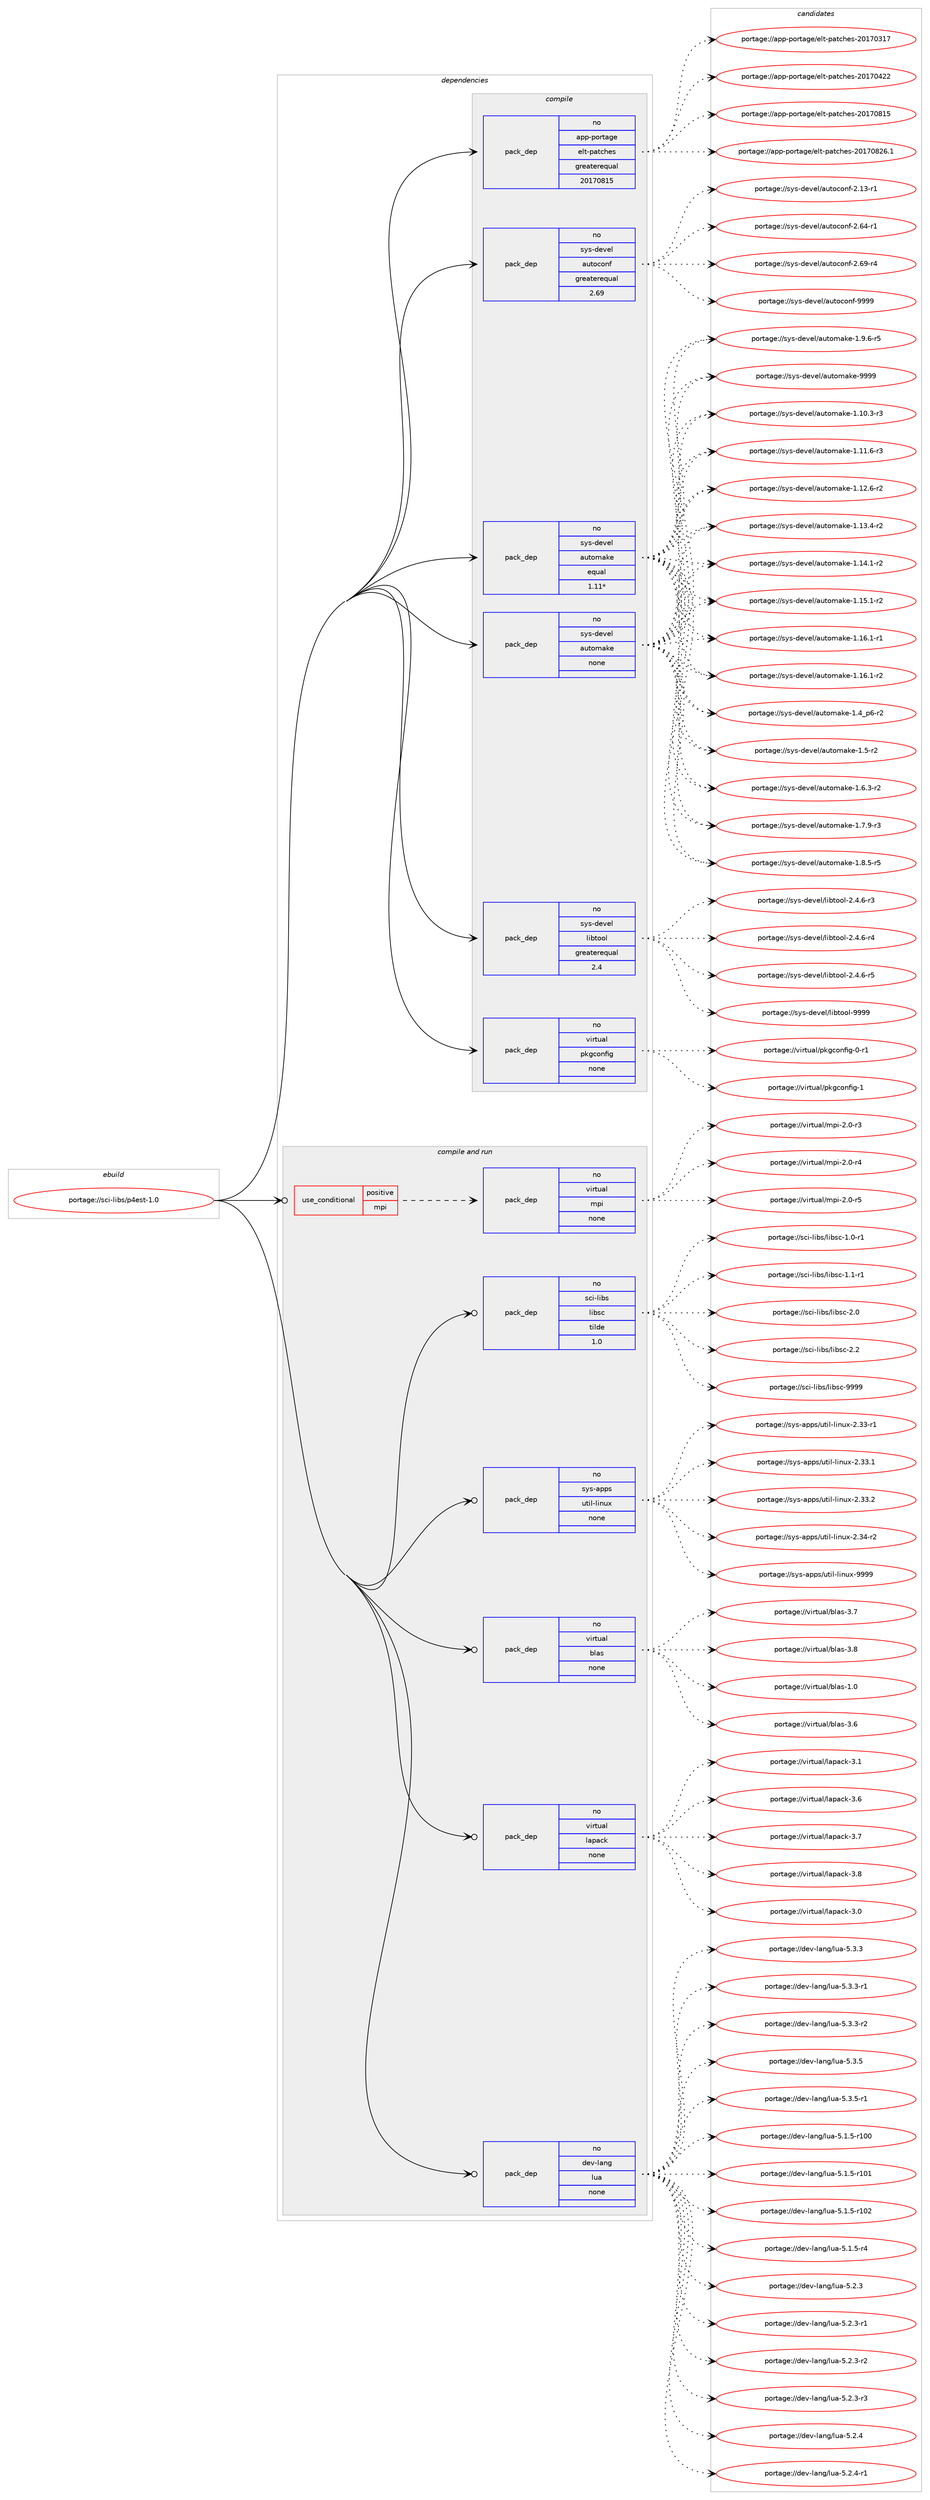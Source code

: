 digraph prolog {

# *************
# Graph options
# *************

newrank=true;
concentrate=true;
compound=true;
graph [rankdir=LR,fontname=Helvetica,fontsize=10,ranksep=1.5];#, ranksep=2.5, nodesep=0.2];
edge  [arrowhead=vee];
node  [fontname=Helvetica,fontsize=10];

# **********
# The ebuild
# **********

subgraph cluster_leftcol {
color=gray;
rank=same;
label=<<i>ebuild</i>>;
id [label="portage://sci-libs/p4est-1.0", color=red, width=4, href="../sci-libs/p4est-1.0.svg"];
}

# ****************
# The dependencies
# ****************

subgraph cluster_midcol {
color=gray;
label=<<i>dependencies</i>>;
subgraph cluster_compile {
fillcolor="#eeeeee";
style=filled;
label=<<i>compile</i>>;
subgraph pack288233 {
dependency391946 [label=<<TABLE BORDER="0" CELLBORDER="1" CELLSPACING="0" CELLPADDING="4" WIDTH="220"><TR><TD ROWSPAN="6" CELLPADDING="30">pack_dep</TD></TR><TR><TD WIDTH="110">no</TD></TR><TR><TD>app-portage</TD></TR><TR><TD>elt-patches</TD></TR><TR><TD>greaterequal</TD></TR><TR><TD>20170815</TD></TR></TABLE>>, shape=none, color=blue];
}
id:e -> dependency391946:w [weight=20,style="solid",arrowhead="vee"];
subgraph pack288234 {
dependency391947 [label=<<TABLE BORDER="0" CELLBORDER="1" CELLSPACING="0" CELLPADDING="4" WIDTH="220"><TR><TD ROWSPAN="6" CELLPADDING="30">pack_dep</TD></TR><TR><TD WIDTH="110">no</TD></TR><TR><TD>sys-devel</TD></TR><TR><TD>autoconf</TD></TR><TR><TD>greaterequal</TD></TR><TR><TD>2.69</TD></TR></TABLE>>, shape=none, color=blue];
}
id:e -> dependency391947:w [weight=20,style="solid",arrowhead="vee"];
subgraph pack288235 {
dependency391948 [label=<<TABLE BORDER="0" CELLBORDER="1" CELLSPACING="0" CELLPADDING="4" WIDTH="220"><TR><TD ROWSPAN="6" CELLPADDING="30">pack_dep</TD></TR><TR><TD WIDTH="110">no</TD></TR><TR><TD>sys-devel</TD></TR><TR><TD>automake</TD></TR><TR><TD>equal</TD></TR><TR><TD>1.11*</TD></TR></TABLE>>, shape=none, color=blue];
}
id:e -> dependency391948:w [weight=20,style="solid",arrowhead="vee"];
subgraph pack288236 {
dependency391949 [label=<<TABLE BORDER="0" CELLBORDER="1" CELLSPACING="0" CELLPADDING="4" WIDTH="220"><TR><TD ROWSPAN="6" CELLPADDING="30">pack_dep</TD></TR><TR><TD WIDTH="110">no</TD></TR><TR><TD>sys-devel</TD></TR><TR><TD>automake</TD></TR><TR><TD>none</TD></TR><TR><TD></TD></TR></TABLE>>, shape=none, color=blue];
}
id:e -> dependency391949:w [weight=20,style="solid",arrowhead="vee"];
subgraph pack288237 {
dependency391950 [label=<<TABLE BORDER="0" CELLBORDER="1" CELLSPACING="0" CELLPADDING="4" WIDTH="220"><TR><TD ROWSPAN="6" CELLPADDING="30">pack_dep</TD></TR><TR><TD WIDTH="110">no</TD></TR><TR><TD>sys-devel</TD></TR><TR><TD>libtool</TD></TR><TR><TD>greaterequal</TD></TR><TR><TD>2.4</TD></TR></TABLE>>, shape=none, color=blue];
}
id:e -> dependency391950:w [weight=20,style="solid",arrowhead="vee"];
subgraph pack288238 {
dependency391951 [label=<<TABLE BORDER="0" CELLBORDER="1" CELLSPACING="0" CELLPADDING="4" WIDTH="220"><TR><TD ROWSPAN="6" CELLPADDING="30">pack_dep</TD></TR><TR><TD WIDTH="110">no</TD></TR><TR><TD>virtual</TD></TR><TR><TD>pkgconfig</TD></TR><TR><TD>none</TD></TR><TR><TD></TD></TR></TABLE>>, shape=none, color=blue];
}
id:e -> dependency391951:w [weight=20,style="solid",arrowhead="vee"];
}
subgraph cluster_compileandrun {
fillcolor="#eeeeee";
style=filled;
label=<<i>compile and run</i>>;
subgraph cond97046 {
dependency391952 [label=<<TABLE BORDER="0" CELLBORDER="1" CELLSPACING="0" CELLPADDING="4"><TR><TD ROWSPAN="3" CELLPADDING="10">use_conditional</TD></TR><TR><TD>positive</TD></TR><TR><TD>mpi</TD></TR></TABLE>>, shape=none, color=red];
subgraph pack288239 {
dependency391953 [label=<<TABLE BORDER="0" CELLBORDER="1" CELLSPACING="0" CELLPADDING="4" WIDTH="220"><TR><TD ROWSPAN="6" CELLPADDING="30">pack_dep</TD></TR><TR><TD WIDTH="110">no</TD></TR><TR><TD>virtual</TD></TR><TR><TD>mpi</TD></TR><TR><TD>none</TD></TR><TR><TD></TD></TR></TABLE>>, shape=none, color=blue];
}
dependency391952:e -> dependency391953:w [weight=20,style="dashed",arrowhead="vee"];
}
id:e -> dependency391952:w [weight=20,style="solid",arrowhead="odotvee"];
subgraph pack288240 {
dependency391954 [label=<<TABLE BORDER="0" CELLBORDER="1" CELLSPACING="0" CELLPADDING="4" WIDTH="220"><TR><TD ROWSPAN="6" CELLPADDING="30">pack_dep</TD></TR><TR><TD WIDTH="110">no</TD></TR><TR><TD>dev-lang</TD></TR><TR><TD>lua</TD></TR><TR><TD>none</TD></TR><TR><TD></TD></TR></TABLE>>, shape=none, color=blue];
}
id:e -> dependency391954:w [weight=20,style="solid",arrowhead="odotvee"];
subgraph pack288241 {
dependency391955 [label=<<TABLE BORDER="0" CELLBORDER="1" CELLSPACING="0" CELLPADDING="4" WIDTH="220"><TR><TD ROWSPAN="6" CELLPADDING="30">pack_dep</TD></TR><TR><TD WIDTH="110">no</TD></TR><TR><TD>sci-libs</TD></TR><TR><TD>libsc</TD></TR><TR><TD>tilde</TD></TR><TR><TD>1.0</TD></TR></TABLE>>, shape=none, color=blue];
}
id:e -> dependency391955:w [weight=20,style="solid",arrowhead="odotvee"];
subgraph pack288242 {
dependency391956 [label=<<TABLE BORDER="0" CELLBORDER="1" CELLSPACING="0" CELLPADDING="4" WIDTH="220"><TR><TD ROWSPAN="6" CELLPADDING="30">pack_dep</TD></TR><TR><TD WIDTH="110">no</TD></TR><TR><TD>sys-apps</TD></TR><TR><TD>util-linux</TD></TR><TR><TD>none</TD></TR><TR><TD></TD></TR></TABLE>>, shape=none, color=blue];
}
id:e -> dependency391956:w [weight=20,style="solid",arrowhead="odotvee"];
subgraph pack288243 {
dependency391957 [label=<<TABLE BORDER="0" CELLBORDER="1" CELLSPACING="0" CELLPADDING="4" WIDTH="220"><TR><TD ROWSPAN="6" CELLPADDING="30">pack_dep</TD></TR><TR><TD WIDTH="110">no</TD></TR><TR><TD>virtual</TD></TR><TR><TD>blas</TD></TR><TR><TD>none</TD></TR><TR><TD></TD></TR></TABLE>>, shape=none, color=blue];
}
id:e -> dependency391957:w [weight=20,style="solid",arrowhead="odotvee"];
subgraph pack288244 {
dependency391958 [label=<<TABLE BORDER="0" CELLBORDER="1" CELLSPACING="0" CELLPADDING="4" WIDTH="220"><TR><TD ROWSPAN="6" CELLPADDING="30">pack_dep</TD></TR><TR><TD WIDTH="110">no</TD></TR><TR><TD>virtual</TD></TR><TR><TD>lapack</TD></TR><TR><TD>none</TD></TR><TR><TD></TD></TR></TABLE>>, shape=none, color=blue];
}
id:e -> dependency391958:w [weight=20,style="solid",arrowhead="odotvee"];
}
subgraph cluster_run {
fillcolor="#eeeeee";
style=filled;
label=<<i>run</i>>;
}
}

# **************
# The candidates
# **************

subgraph cluster_choices {
rank=same;
color=gray;
label=<<i>candidates</i>>;

subgraph choice288233 {
color=black;
nodesep=1;
choiceportage97112112451121111141169710310147101108116451129711699104101115455048495548514955 [label="portage://app-portage/elt-patches-20170317", color=red, width=4,href="../app-portage/elt-patches-20170317.svg"];
choiceportage97112112451121111141169710310147101108116451129711699104101115455048495548525050 [label="portage://app-portage/elt-patches-20170422", color=red, width=4,href="../app-portage/elt-patches-20170422.svg"];
choiceportage97112112451121111141169710310147101108116451129711699104101115455048495548564953 [label="portage://app-portage/elt-patches-20170815", color=red, width=4,href="../app-portage/elt-patches-20170815.svg"];
choiceportage971121124511211111411697103101471011081164511297116991041011154550484955485650544649 [label="portage://app-portage/elt-patches-20170826.1", color=red, width=4,href="../app-portage/elt-patches-20170826.1.svg"];
dependency391946:e -> choiceportage97112112451121111141169710310147101108116451129711699104101115455048495548514955:w [style=dotted,weight="100"];
dependency391946:e -> choiceportage97112112451121111141169710310147101108116451129711699104101115455048495548525050:w [style=dotted,weight="100"];
dependency391946:e -> choiceportage97112112451121111141169710310147101108116451129711699104101115455048495548564953:w [style=dotted,weight="100"];
dependency391946:e -> choiceportage971121124511211111411697103101471011081164511297116991041011154550484955485650544649:w [style=dotted,weight="100"];
}
subgraph choice288234 {
color=black;
nodesep=1;
choiceportage1151211154510010111810110847971171161119911111010245504649514511449 [label="portage://sys-devel/autoconf-2.13-r1", color=red, width=4,href="../sys-devel/autoconf-2.13-r1.svg"];
choiceportage1151211154510010111810110847971171161119911111010245504654524511449 [label="portage://sys-devel/autoconf-2.64-r1", color=red, width=4,href="../sys-devel/autoconf-2.64-r1.svg"];
choiceportage1151211154510010111810110847971171161119911111010245504654574511452 [label="portage://sys-devel/autoconf-2.69-r4", color=red, width=4,href="../sys-devel/autoconf-2.69-r4.svg"];
choiceportage115121115451001011181011084797117116111991111101024557575757 [label="portage://sys-devel/autoconf-9999", color=red, width=4,href="../sys-devel/autoconf-9999.svg"];
dependency391947:e -> choiceportage1151211154510010111810110847971171161119911111010245504649514511449:w [style=dotted,weight="100"];
dependency391947:e -> choiceportage1151211154510010111810110847971171161119911111010245504654524511449:w [style=dotted,weight="100"];
dependency391947:e -> choiceportage1151211154510010111810110847971171161119911111010245504654574511452:w [style=dotted,weight="100"];
dependency391947:e -> choiceportage115121115451001011181011084797117116111991111101024557575757:w [style=dotted,weight="100"];
}
subgraph choice288235 {
color=black;
nodesep=1;
choiceportage11512111545100101118101108479711711611110997107101454946494846514511451 [label="portage://sys-devel/automake-1.10.3-r3", color=red, width=4,href="../sys-devel/automake-1.10.3-r3.svg"];
choiceportage11512111545100101118101108479711711611110997107101454946494946544511451 [label="portage://sys-devel/automake-1.11.6-r3", color=red, width=4,href="../sys-devel/automake-1.11.6-r3.svg"];
choiceportage11512111545100101118101108479711711611110997107101454946495046544511450 [label="portage://sys-devel/automake-1.12.6-r2", color=red, width=4,href="../sys-devel/automake-1.12.6-r2.svg"];
choiceportage11512111545100101118101108479711711611110997107101454946495146524511450 [label="portage://sys-devel/automake-1.13.4-r2", color=red, width=4,href="../sys-devel/automake-1.13.4-r2.svg"];
choiceportage11512111545100101118101108479711711611110997107101454946495246494511450 [label="portage://sys-devel/automake-1.14.1-r2", color=red, width=4,href="../sys-devel/automake-1.14.1-r2.svg"];
choiceportage11512111545100101118101108479711711611110997107101454946495346494511450 [label="portage://sys-devel/automake-1.15.1-r2", color=red, width=4,href="../sys-devel/automake-1.15.1-r2.svg"];
choiceportage11512111545100101118101108479711711611110997107101454946495446494511449 [label="portage://sys-devel/automake-1.16.1-r1", color=red, width=4,href="../sys-devel/automake-1.16.1-r1.svg"];
choiceportage11512111545100101118101108479711711611110997107101454946495446494511450 [label="portage://sys-devel/automake-1.16.1-r2", color=red, width=4,href="../sys-devel/automake-1.16.1-r2.svg"];
choiceportage115121115451001011181011084797117116111109971071014549465295112544511450 [label="portage://sys-devel/automake-1.4_p6-r2", color=red, width=4,href="../sys-devel/automake-1.4_p6-r2.svg"];
choiceportage11512111545100101118101108479711711611110997107101454946534511450 [label="portage://sys-devel/automake-1.5-r2", color=red, width=4,href="../sys-devel/automake-1.5-r2.svg"];
choiceportage115121115451001011181011084797117116111109971071014549465446514511450 [label="portage://sys-devel/automake-1.6.3-r2", color=red, width=4,href="../sys-devel/automake-1.6.3-r2.svg"];
choiceportage115121115451001011181011084797117116111109971071014549465546574511451 [label="portage://sys-devel/automake-1.7.9-r3", color=red, width=4,href="../sys-devel/automake-1.7.9-r3.svg"];
choiceportage115121115451001011181011084797117116111109971071014549465646534511453 [label="portage://sys-devel/automake-1.8.5-r5", color=red, width=4,href="../sys-devel/automake-1.8.5-r5.svg"];
choiceportage115121115451001011181011084797117116111109971071014549465746544511453 [label="portage://sys-devel/automake-1.9.6-r5", color=red, width=4,href="../sys-devel/automake-1.9.6-r5.svg"];
choiceportage115121115451001011181011084797117116111109971071014557575757 [label="portage://sys-devel/automake-9999", color=red, width=4,href="../sys-devel/automake-9999.svg"];
dependency391948:e -> choiceportage11512111545100101118101108479711711611110997107101454946494846514511451:w [style=dotted,weight="100"];
dependency391948:e -> choiceportage11512111545100101118101108479711711611110997107101454946494946544511451:w [style=dotted,weight="100"];
dependency391948:e -> choiceportage11512111545100101118101108479711711611110997107101454946495046544511450:w [style=dotted,weight="100"];
dependency391948:e -> choiceportage11512111545100101118101108479711711611110997107101454946495146524511450:w [style=dotted,weight="100"];
dependency391948:e -> choiceportage11512111545100101118101108479711711611110997107101454946495246494511450:w [style=dotted,weight="100"];
dependency391948:e -> choiceportage11512111545100101118101108479711711611110997107101454946495346494511450:w [style=dotted,weight="100"];
dependency391948:e -> choiceportage11512111545100101118101108479711711611110997107101454946495446494511449:w [style=dotted,weight="100"];
dependency391948:e -> choiceportage11512111545100101118101108479711711611110997107101454946495446494511450:w [style=dotted,weight="100"];
dependency391948:e -> choiceportage115121115451001011181011084797117116111109971071014549465295112544511450:w [style=dotted,weight="100"];
dependency391948:e -> choiceportage11512111545100101118101108479711711611110997107101454946534511450:w [style=dotted,weight="100"];
dependency391948:e -> choiceportage115121115451001011181011084797117116111109971071014549465446514511450:w [style=dotted,weight="100"];
dependency391948:e -> choiceportage115121115451001011181011084797117116111109971071014549465546574511451:w [style=dotted,weight="100"];
dependency391948:e -> choiceportage115121115451001011181011084797117116111109971071014549465646534511453:w [style=dotted,weight="100"];
dependency391948:e -> choiceportage115121115451001011181011084797117116111109971071014549465746544511453:w [style=dotted,weight="100"];
dependency391948:e -> choiceportage115121115451001011181011084797117116111109971071014557575757:w [style=dotted,weight="100"];
}
subgraph choice288236 {
color=black;
nodesep=1;
choiceportage11512111545100101118101108479711711611110997107101454946494846514511451 [label="portage://sys-devel/automake-1.10.3-r3", color=red, width=4,href="../sys-devel/automake-1.10.3-r3.svg"];
choiceportage11512111545100101118101108479711711611110997107101454946494946544511451 [label="portage://sys-devel/automake-1.11.6-r3", color=red, width=4,href="../sys-devel/automake-1.11.6-r3.svg"];
choiceportage11512111545100101118101108479711711611110997107101454946495046544511450 [label="portage://sys-devel/automake-1.12.6-r2", color=red, width=4,href="../sys-devel/automake-1.12.6-r2.svg"];
choiceportage11512111545100101118101108479711711611110997107101454946495146524511450 [label="portage://sys-devel/automake-1.13.4-r2", color=red, width=4,href="../sys-devel/automake-1.13.4-r2.svg"];
choiceportage11512111545100101118101108479711711611110997107101454946495246494511450 [label="portage://sys-devel/automake-1.14.1-r2", color=red, width=4,href="../sys-devel/automake-1.14.1-r2.svg"];
choiceportage11512111545100101118101108479711711611110997107101454946495346494511450 [label="portage://sys-devel/automake-1.15.1-r2", color=red, width=4,href="../sys-devel/automake-1.15.1-r2.svg"];
choiceportage11512111545100101118101108479711711611110997107101454946495446494511449 [label="portage://sys-devel/automake-1.16.1-r1", color=red, width=4,href="../sys-devel/automake-1.16.1-r1.svg"];
choiceportage11512111545100101118101108479711711611110997107101454946495446494511450 [label="portage://sys-devel/automake-1.16.1-r2", color=red, width=4,href="../sys-devel/automake-1.16.1-r2.svg"];
choiceportage115121115451001011181011084797117116111109971071014549465295112544511450 [label="portage://sys-devel/automake-1.4_p6-r2", color=red, width=4,href="../sys-devel/automake-1.4_p6-r2.svg"];
choiceportage11512111545100101118101108479711711611110997107101454946534511450 [label="portage://sys-devel/automake-1.5-r2", color=red, width=4,href="../sys-devel/automake-1.5-r2.svg"];
choiceportage115121115451001011181011084797117116111109971071014549465446514511450 [label="portage://sys-devel/automake-1.6.3-r2", color=red, width=4,href="../sys-devel/automake-1.6.3-r2.svg"];
choiceportage115121115451001011181011084797117116111109971071014549465546574511451 [label="portage://sys-devel/automake-1.7.9-r3", color=red, width=4,href="../sys-devel/automake-1.7.9-r3.svg"];
choiceportage115121115451001011181011084797117116111109971071014549465646534511453 [label="portage://sys-devel/automake-1.8.5-r5", color=red, width=4,href="../sys-devel/automake-1.8.5-r5.svg"];
choiceportage115121115451001011181011084797117116111109971071014549465746544511453 [label="portage://sys-devel/automake-1.9.6-r5", color=red, width=4,href="../sys-devel/automake-1.9.6-r5.svg"];
choiceportage115121115451001011181011084797117116111109971071014557575757 [label="portage://sys-devel/automake-9999", color=red, width=4,href="../sys-devel/automake-9999.svg"];
dependency391949:e -> choiceportage11512111545100101118101108479711711611110997107101454946494846514511451:w [style=dotted,weight="100"];
dependency391949:e -> choiceportage11512111545100101118101108479711711611110997107101454946494946544511451:w [style=dotted,weight="100"];
dependency391949:e -> choiceportage11512111545100101118101108479711711611110997107101454946495046544511450:w [style=dotted,weight="100"];
dependency391949:e -> choiceportage11512111545100101118101108479711711611110997107101454946495146524511450:w [style=dotted,weight="100"];
dependency391949:e -> choiceportage11512111545100101118101108479711711611110997107101454946495246494511450:w [style=dotted,weight="100"];
dependency391949:e -> choiceportage11512111545100101118101108479711711611110997107101454946495346494511450:w [style=dotted,weight="100"];
dependency391949:e -> choiceportage11512111545100101118101108479711711611110997107101454946495446494511449:w [style=dotted,weight="100"];
dependency391949:e -> choiceportage11512111545100101118101108479711711611110997107101454946495446494511450:w [style=dotted,weight="100"];
dependency391949:e -> choiceportage115121115451001011181011084797117116111109971071014549465295112544511450:w [style=dotted,weight="100"];
dependency391949:e -> choiceportage11512111545100101118101108479711711611110997107101454946534511450:w [style=dotted,weight="100"];
dependency391949:e -> choiceportage115121115451001011181011084797117116111109971071014549465446514511450:w [style=dotted,weight="100"];
dependency391949:e -> choiceportage115121115451001011181011084797117116111109971071014549465546574511451:w [style=dotted,weight="100"];
dependency391949:e -> choiceportage115121115451001011181011084797117116111109971071014549465646534511453:w [style=dotted,weight="100"];
dependency391949:e -> choiceportage115121115451001011181011084797117116111109971071014549465746544511453:w [style=dotted,weight="100"];
dependency391949:e -> choiceportage115121115451001011181011084797117116111109971071014557575757:w [style=dotted,weight="100"];
}
subgraph choice288237 {
color=black;
nodesep=1;
choiceportage1151211154510010111810110847108105981161111111084550465246544511451 [label="portage://sys-devel/libtool-2.4.6-r3", color=red, width=4,href="../sys-devel/libtool-2.4.6-r3.svg"];
choiceportage1151211154510010111810110847108105981161111111084550465246544511452 [label="portage://sys-devel/libtool-2.4.6-r4", color=red, width=4,href="../sys-devel/libtool-2.4.6-r4.svg"];
choiceportage1151211154510010111810110847108105981161111111084550465246544511453 [label="portage://sys-devel/libtool-2.4.6-r5", color=red, width=4,href="../sys-devel/libtool-2.4.6-r5.svg"];
choiceportage1151211154510010111810110847108105981161111111084557575757 [label="portage://sys-devel/libtool-9999", color=red, width=4,href="../sys-devel/libtool-9999.svg"];
dependency391950:e -> choiceportage1151211154510010111810110847108105981161111111084550465246544511451:w [style=dotted,weight="100"];
dependency391950:e -> choiceportage1151211154510010111810110847108105981161111111084550465246544511452:w [style=dotted,weight="100"];
dependency391950:e -> choiceportage1151211154510010111810110847108105981161111111084550465246544511453:w [style=dotted,weight="100"];
dependency391950:e -> choiceportage1151211154510010111810110847108105981161111111084557575757:w [style=dotted,weight="100"];
}
subgraph choice288238 {
color=black;
nodesep=1;
choiceportage11810511411611797108471121071039911111010210510345484511449 [label="portage://virtual/pkgconfig-0-r1", color=red, width=4,href="../virtual/pkgconfig-0-r1.svg"];
choiceportage1181051141161179710847112107103991111101021051034549 [label="portage://virtual/pkgconfig-1", color=red, width=4,href="../virtual/pkgconfig-1.svg"];
dependency391951:e -> choiceportage11810511411611797108471121071039911111010210510345484511449:w [style=dotted,weight="100"];
dependency391951:e -> choiceportage1181051141161179710847112107103991111101021051034549:w [style=dotted,weight="100"];
}
subgraph choice288239 {
color=black;
nodesep=1;
choiceportage1181051141161179710847109112105455046484511451 [label="portage://virtual/mpi-2.0-r3", color=red, width=4,href="../virtual/mpi-2.0-r3.svg"];
choiceportage1181051141161179710847109112105455046484511452 [label="portage://virtual/mpi-2.0-r4", color=red, width=4,href="../virtual/mpi-2.0-r4.svg"];
choiceportage1181051141161179710847109112105455046484511453 [label="portage://virtual/mpi-2.0-r5", color=red, width=4,href="../virtual/mpi-2.0-r5.svg"];
dependency391953:e -> choiceportage1181051141161179710847109112105455046484511451:w [style=dotted,weight="100"];
dependency391953:e -> choiceportage1181051141161179710847109112105455046484511452:w [style=dotted,weight="100"];
dependency391953:e -> choiceportage1181051141161179710847109112105455046484511453:w [style=dotted,weight="100"];
}
subgraph choice288240 {
color=black;
nodesep=1;
choiceportage1001011184510897110103471081179745534649465345114494848 [label="portage://dev-lang/lua-5.1.5-r100", color=red, width=4,href="../dev-lang/lua-5.1.5-r100.svg"];
choiceportage1001011184510897110103471081179745534649465345114494849 [label="portage://dev-lang/lua-5.1.5-r101", color=red, width=4,href="../dev-lang/lua-5.1.5-r101.svg"];
choiceportage1001011184510897110103471081179745534649465345114494850 [label="portage://dev-lang/lua-5.1.5-r102", color=red, width=4,href="../dev-lang/lua-5.1.5-r102.svg"];
choiceportage100101118451089711010347108117974553464946534511452 [label="portage://dev-lang/lua-5.1.5-r4", color=red, width=4,href="../dev-lang/lua-5.1.5-r4.svg"];
choiceportage10010111845108971101034710811797455346504651 [label="portage://dev-lang/lua-5.2.3", color=red, width=4,href="../dev-lang/lua-5.2.3.svg"];
choiceportage100101118451089711010347108117974553465046514511449 [label="portage://dev-lang/lua-5.2.3-r1", color=red, width=4,href="../dev-lang/lua-5.2.3-r1.svg"];
choiceportage100101118451089711010347108117974553465046514511450 [label="portage://dev-lang/lua-5.2.3-r2", color=red, width=4,href="../dev-lang/lua-5.2.3-r2.svg"];
choiceportage100101118451089711010347108117974553465046514511451 [label="portage://dev-lang/lua-5.2.3-r3", color=red, width=4,href="../dev-lang/lua-5.2.3-r3.svg"];
choiceportage10010111845108971101034710811797455346504652 [label="portage://dev-lang/lua-5.2.4", color=red, width=4,href="../dev-lang/lua-5.2.4.svg"];
choiceportage100101118451089711010347108117974553465046524511449 [label="portage://dev-lang/lua-5.2.4-r1", color=red, width=4,href="../dev-lang/lua-5.2.4-r1.svg"];
choiceportage10010111845108971101034710811797455346514651 [label="portage://dev-lang/lua-5.3.3", color=red, width=4,href="../dev-lang/lua-5.3.3.svg"];
choiceportage100101118451089711010347108117974553465146514511449 [label="portage://dev-lang/lua-5.3.3-r1", color=red, width=4,href="../dev-lang/lua-5.3.3-r1.svg"];
choiceportage100101118451089711010347108117974553465146514511450 [label="portage://dev-lang/lua-5.3.3-r2", color=red, width=4,href="../dev-lang/lua-5.3.3-r2.svg"];
choiceportage10010111845108971101034710811797455346514653 [label="portage://dev-lang/lua-5.3.5", color=red, width=4,href="../dev-lang/lua-5.3.5.svg"];
choiceportage100101118451089711010347108117974553465146534511449 [label="portage://dev-lang/lua-5.3.5-r1", color=red, width=4,href="../dev-lang/lua-5.3.5-r1.svg"];
dependency391954:e -> choiceportage1001011184510897110103471081179745534649465345114494848:w [style=dotted,weight="100"];
dependency391954:e -> choiceportage1001011184510897110103471081179745534649465345114494849:w [style=dotted,weight="100"];
dependency391954:e -> choiceportage1001011184510897110103471081179745534649465345114494850:w [style=dotted,weight="100"];
dependency391954:e -> choiceportage100101118451089711010347108117974553464946534511452:w [style=dotted,weight="100"];
dependency391954:e -> choiceportage10010111845108971101034710811797455346504651:w [style=dotted,weight="100"];
dependency391954:e -> choiceportage100101118451089711010347108117974553465046514511449:w [style=dotted,weight="100"];
dependency391954:e -> choiceportage100101118451089711010347108117974553465046514511450:w [style=dotted,weight="100"];
dependency391954:e -> choiceportage100101118451089711010347108117974553465046514511451:w [style=dotted,weight="100"];
dependency391954:e -> choiceportage10010111845108971101034710811797455346504652:w [style=dotted,weight="100"];
dependency391954:e -> choiceportage100101118451089711010347108117974553465046524511449:w [style=dotted,weight="100"];
dependency391954:e -> choiceportage10010111845108971101034710811797455346514651:w [style=dotted,weight="100"];
dependency391954:e -> choiceportage100101118451089711010347108117974553465146514511449:w [style=dotted,weight="100"];
dependency391954:e -> choiceportage100101118451089711010347108117974553465146514511450:w [style=dotted,weight="100"];
dependency391954:e -> choiceportage10010111845108971101034710811797455346514653:w [style=dotted,weight="100"];
dependency391954:e -> choiceportage100101118451089711010347108117974553465146534511449:w [style=dotted,weight="100"];
}
subgraph choice288241 {
color=black;
nodesep=1;
choiceportage115991054510810598115471081059811599454946484511449 [label="portage://sci-libs/libsc-1.0-r1", color=red, width=4,href="../sci-libs/libsc-1.0-r1.svg"];
choiceportage115991054510810598115471081059811599454946494511449 [label="portage://sci-libs/libsc-1.1-r1", color=red, width=4,href="../sci-libs/libsc-1.1-r1.svg"];
choiceportage11599105451081059811547108105981159945504648 [label="portage://sci-libs/libsc-2.0", color=red, width=4,href="../sci-libs/libsc-2.0.svg"];
choiceportage11599105451081059811547108105981159945504650 [label="portage://sci-libs/libsc-2.2", color=red, width=4,href="../sci-libs/libsc-2.2.svg"];
choiceportage1159910545108105981154710810598115994557575757 [label="portage://sci-libs/libsc-9999", color=red, width=4,href="../sci-libs/libsc-9999.svg"];
dependency391955:e -> choiceportage115991054510810598115471081059811599454946484511449:w [style=dotted,weight="100"];
dependency391955:e -> choiceportage115991054510810598115471081059811599454946494511449:w [style=dotted,weight="100"];
dependency391955:e -> choiceportage11599105451081059811547108105981159945504648:w [style=dotted,weight="100"];
dependency391955:e -> choiceportage11599105451081059811547108105981159945504650:w [style=dotted,weight="100"];
dependency391955:e -> choiceportage1159910545108105981154710810598115994557575757:w [style=dotted,weight="100"];
}
subgraph choice288242 {
color=black;
nodesep=1;
choiceportage1151211154597112112115471171161051084510810511011712045504651514511449 [label="portage://sys-apps/util-linux-2.33-r1", color=red, width=4,href="../sys-apps/util-linux-2.33-r1.svg"];
choiceportage1151211154597112112115471171161051084510810511011712045504651514649 [label="portage://sys-apps/util-linux-2.33.1", color=red, width=4,href="../sys-apps/util-linux-2.33.1.svg"];
choiceportage1151211154597112112115471171161051084510810511011712045504651514650 [label="portage://sys-apps/util-linux-2.33.2", color=red, width=4,href="../sys-apps/util-linux-2.33.2.svg"];
choiceportage1151211154597112112115471171161051084510810511011712045504651524511450 [label="portage://sys-apps/util-linux-2.34-r2", color=red, width=4,href="../sys-apps/util-linux-2.34-r2.svg"];
choiceportage115121115459711211211547117116105108451081051101171204557575757 [label="portage://sys-apps/util-linux-9999", color=red, width=4,href="../sys-apps/util-linux-9999.svg"];
dependency391956:e -> choiceportage1151211154597112112115471171161051084510810511011712045504651514511449:w [style=dotted,weight="100"];
dependency391956:e -> choiceportage1151211154597112112115471171161051084510810511011712045504651514649:w [style=dotted,weight="100"];
dependency391956:e -> choiceportage1151211154597112112115471171161051084510810511011712045504651514650:w [style=dotted,weight="100"];
dependency391956:e -> choiceportage1151211154597112112115471171161051084510810511011712045504651524511450:w [style=dotted,weight="100"];
dependency391956:e -> choiceportage115121115459711211211547117116105108451081051101171204557575757:w [style=dotted,weight="100"];
}
subgraph choice288243 {
color=black;
nodesep=1;
choiceportage1181051141161179710847981089711545494648 [label="portage://virtual/blas-1.0", color=red, width=4,href="../virtual/blas-1.0.svg"];
choiceportage1181051141161179710847981089711545514654 [label="portage://virtual/blas-3.6", color=red, width=4,href="../virtual/blas-3.6.svg"];
choiceportage1181051141161179710847981089711545514655 [label="portage://virtual/blas-3.7", color=red, width=4,href="../virtual/blas-3.7.svg"];
choiceportage1181051141161179710847981089711545514656 [label="portage://virtual/blas-3.8", color=red, width=4,href="../virtual/blas-3.8.svg"];
dependency391957:e -> choiceportage1181051141161179710847981089711545494648:w [style=dotted,weight="100"];
dependency391957:e -> choiceportage1181051141161179710847981089711545514654:w [style=dotted,weight="100"];
dependency391957:e -> choiceportage1181051141161179710847981089711545514655:w [style=dotted,weight="100"];
dependency391957:e -> choiceportage1181051141161179710847981089711545514656:w [style=dotted,weight="100"];
}
subgraph choice288244 {
color=black;
nodesep=1;
choiceportage118105114116117971084710897112979910745514648 [label="portage://virtual/lapack-3.0", color=red, width=4,href="../virtual/lapack-3.0.svg"];
choiceportage118105114116117971084710897112979910745514649 [label="portage://virtual/lapack-3.1", color=red, width=4,href="../virtual/lapack-3.1.svg"];
choiceportage118105114116117971084710897112979910745514654 [label="portage://virtual/lapack-3.6", color=red, width=4,href="../virtual/lapack-3.6.svg"];
choiceportage118105114116117971084710897112979910745514655 [label="portage://virtual/lapack-3.7", color=red, width=4,href="../virtual/lapack-3.7.svg"];
choiceportage118105114116117971084710897112979910745514656 [label="portage://virtual/lapack-3.8", color=red, width=4,href="../virtual/lapack-3.8.svg"];
dependency391958:e -> choiceportage118105114116117971084710897112979910745514648:w [style=dotted,weight="100"];
dependency391958:e -> choiceportage118105114116117971084710897112979910745514649:w [style=dotted,weight="100"];
dependency391958:e -> choiceportage118105114116117971084710897112979910745514654:w [style=dotted,weight="100"];
dependency391958:e -> choiceportage118105114116117971084710897112979910745514655:w [style=dotted,weight="100"];
dependency391958:e -> choiceportage118105114116117971084710897112979910745514656:w [style=dotted,weight="100"];
}
}

}
